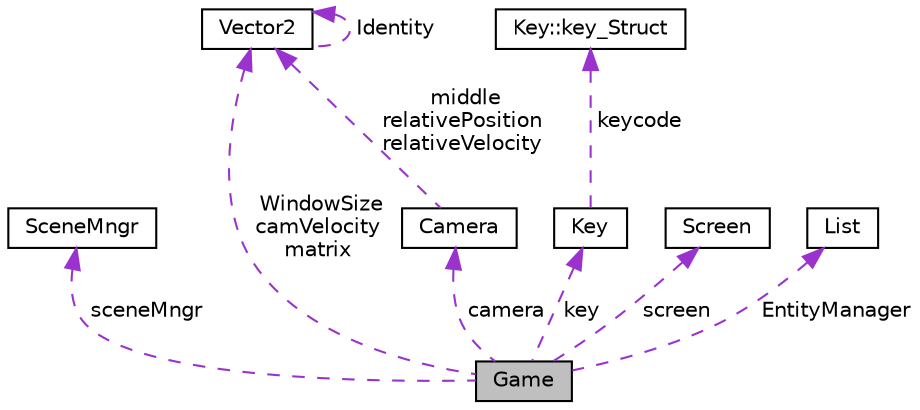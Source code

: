 digraph "Game"
{
 // LATEX_PDF_SIZE
  edge [fontname="Helvetica",fontsize="10",labelfontname="Helvetica",labelfontsize="10"];
  node [fontname="Helvetica",fontsize="10",shape=record];
  Node1 [label="Game",height=0.2,width=0.4,color="black", fillcolor="grey75", style="filled", fontcolor="black",tooltip=" "];
  Node2 -> Node1 [dir="back",color="darkorchid3",fontsize="10",style="dashed",label=" sceneMngr" ,fontname="Helvetica"];
  Node2 [label="SceneMngr",height=0.2,width=0.4,color="black", fillcolor="white", style="filled",URL="$class_scene_mngr.html",tooltip=" "];
  Node3 -> Node1 [dir="back",color="darkorchid3",fontsize="10",style="dashed",label=" camera" ,fontname="Helvetica"];
  Node3 [label="Camera",height=0.2,width=0.4,color="black", fillcolor="white", style="filled",URL="$class_camera.html",tooltip=" "];
  Node4 -> Node3 [dir="back",color="darkorchid3",fontsize="10",style="dashed",label=" middle\nrelativePosition\nrelativeVelocity" ,fontname="Helvetica"];
  Node4 [label="Vector2",height=0.2,width=0.4,color="black", fillcolor="white", style="filled",URL="$struct_vector2.html",tooltip=" "];
  Node4 -> Node4 [dir="back",color="darkorchid3",fontsize="10",style="dashed",label=" Identity" ,fontname="Helvetica"];
  Node4 -> Node1 [dir="back",color="darkorchid3",fontsize="10",style="dashed",label=" WindowSize\ncamVelocity\nmatrix" ,fontname="Helvetica"];
  Node5 -> Node1 [dir="back",color="darkorchid3",fontsize="10",style="dashed",label=" key" ,fontname="Helvetica"];
  Node5 [label="Key",height=0.2,width=0.4,color="black", fillcolor="white", style="filled",URL="$class_key.html",tooltip=" "];
  Node6 -> Node5 [dir="back",color="darkorchid3",fontsize="10",style="dashed",label=" keycode" ,fontname="Helvetica"];
  Node6 [label="Key::key_Struct",height=0.2,width=0.4,color="black", fillcolor="white", style="filled",URL="$struct_key_1_1key___struct.html",tooltip=" "];
  Node7 -> Node1 [dir="back",color="darkorchid3",fontsize="10",style="dashed",label=" screen" ,fontname="Helvetica"];
  Node7 [label="Screen",height=0.2,width=0.4,color="black", fillcolor="white", style="filled",URL="$class_screen.html",tooltip=" "];
  Node8 -> Node1 [dir="back",color="darkorchid3",fontsize="10",style="dashed",label=" EntityManager" ,fontname="Helvetica"];
  Node8 [label="List",height=0.2,width=0.4,color="black", fillcolor="white", style="filled",URL="$class_list.html",tooltip=" "];
}
